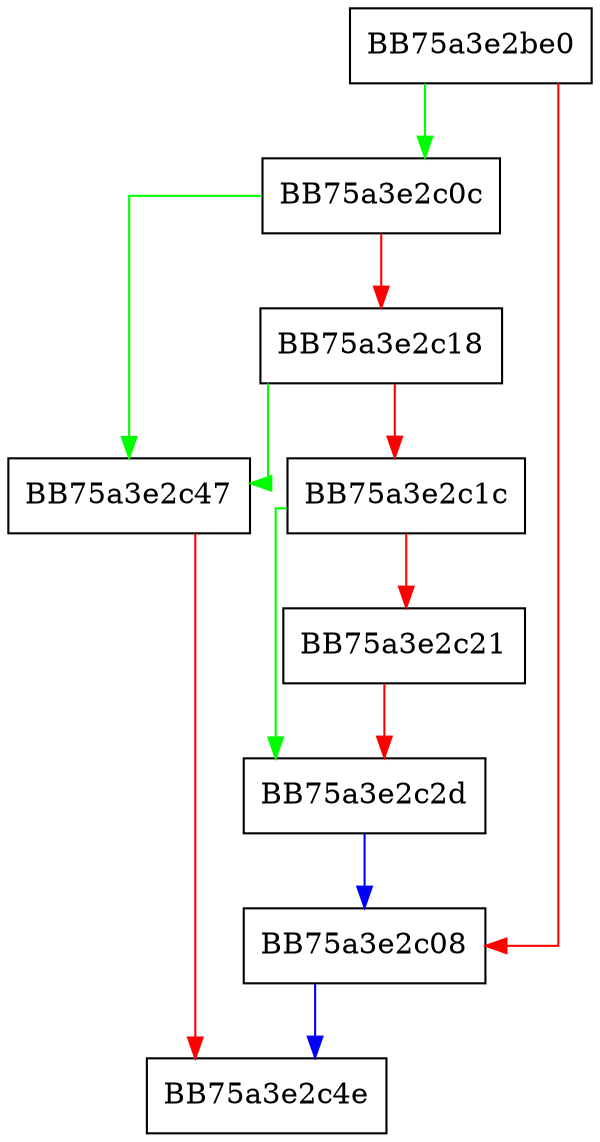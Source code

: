 digraph SMSConfigScanPPID {
  node [shape="box"];
  graph [splines=ortho];
  BB75a3e2be0 -> BB75a3e2c0c [color="green"];
  BB75a3e2be0 -> BB75a3e2c08 [color="red"];
  BB75a3e2c08 -> BB75a3e2c4e [color="blue"];
  BB75a3e2c0c -> BB75a3e2c47 [color="green"];
  BB75a3e2c0c -> BB75a3e2c18 [color="red"];
  BB75a3e2c18 -> BB75a3e2c47 [color="green"];
  BB75a3e2c18 -> BB75a3e2c1c [color="red"];
  BB75a3e2c1c -> BB75a3e2c2d [color="green"];
  BB75a3e2c1c -> BB75a3e2c21 [color="red"];
  BB75a3e2c21 -> BB75a3e2c2d [color="red"];
  BB75a3e2c2d -> BB75a3e2c08 [color="blue"];
  BB75a3e2c47 -> BB75a3e2c4e [color="red"];
}